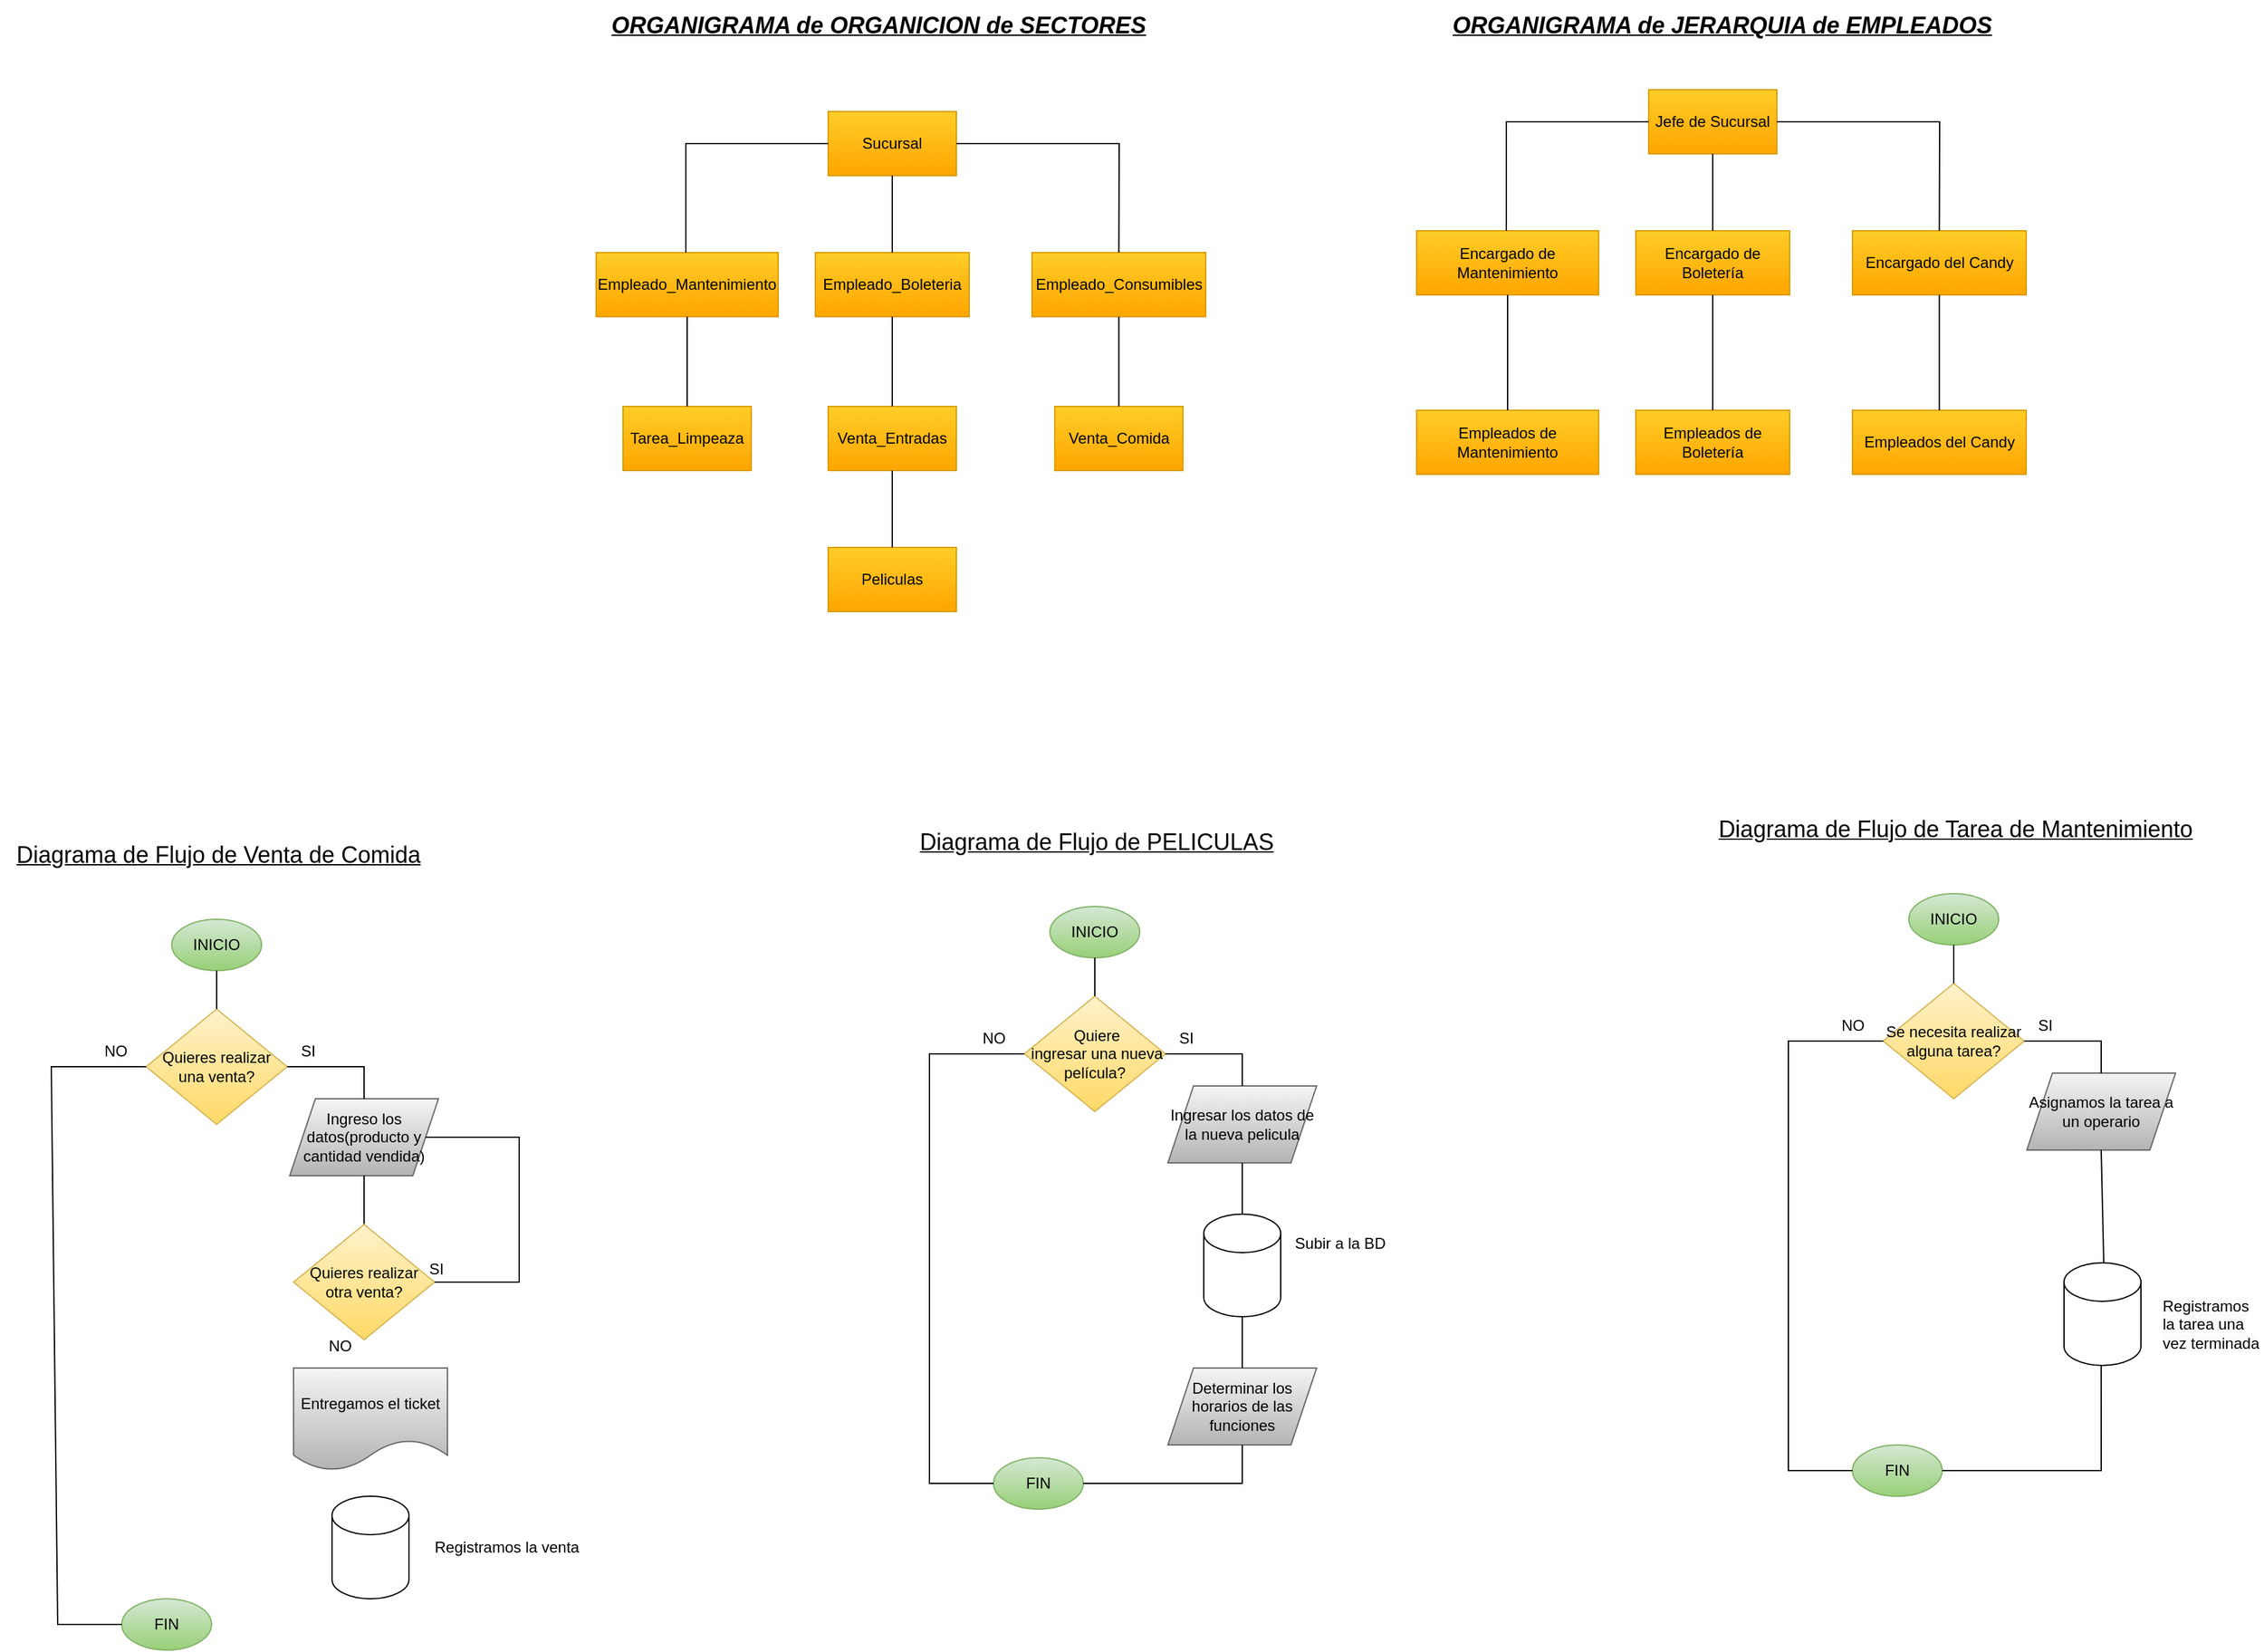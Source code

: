 <mxfile version="24.8.4">
  <diagram name="Página-1" id="1JRPIV7WGd91sIn-pRir">
    <mxGraphModel dx="1434" dy="323" grid="1" gridSize="10" guides="1" tooltips="1" connect="1" arrows="1" fold="1" page="1" pageScale="1" pageWidth="827" pageHeight="1169" math="0" shadow="0">
      <root>
        <mxCell id="0" />
        <mxCell id="1" parent="0" />
        <mxCell id="mKxBOqEnbxrsm3muFIDF-4" value="Empleado_Boleteria" style="rounded=0;whiteSpace=wrap;html=1;fillColor=#ffcd28;gradientColor=#ffa500;strokeColor=#d79b00;" parent="1" vertex="1">
          <mxGeometry x="231" y="430" width="120" height="50" as="geometry" />
        </mxCell>
        <mxCell id="mKxBOqEnbxrsm3muFIDF-5" value="Sucursal" style="rounded=0;whiteSpace=wrap;html=1;fillColor=#ffcd28;gradientColor=#ffa500;strokeColor=#d79b00;" parent="1" vertex="1">
          <mxGeometry x="241" y="320" width="100" height="50" as="geometry" />
        </mxCell>
        <mxCell id="mKxBOqEnbxrsm3muFIDF-6" value="Empleado_Consumibles" style="rounded=0;whiteSpace=wrap;html=1;fillColor=#ffcd28;gradientColor=#ffa500;strokeColor=#d79b00;" parent="1" vertex="1">
          <mxGeometry x="400" y="430" width="135.5" height="50" as="geometry" />
        </mxCell>
        <mxCell id="mKxBOqEnbxrsm3muFIDF-7" value="Empleado_Mantenimiento" style="rounded=0;whiteSpace=wrap;html=1;fillColor=#ffcd28;gradientColor=#ffa500;strokeColor=#d79b00;" parent="1" vertex="1">
          <mxGeometry x="60" y="430" width="142" height="50" as="geometry" />
        </mxCell>
        <mxCell id="mKxBOqEnbxrsm3muFIDF-9" value="Venta_Comida" style="rounded=0;whiteSpace=wrap;html=1;fillColor=#ffcd28;gradientColor=#ffa500;strokeColor=#d79b00;" parent="1" vertex="1">
          <mxGeometry x="417.75" y="550" width="100" height="50" as="geometry" />
        </mxCell>
        <mxCell id="mKxBOqEnbxrsm3muFIDF-10" value="Venta_Entradas" style="rounded=0;whiteSpace=wrap;html=1;fillColor=#ffcd28;gradientColor=#ffa500;strokeColor=#d79b00;" parent="1" vertex="1">
          <mxGeometry x="241" y="550" width="100" height="50" as="geometry" />
        </mxCell>
        <mxCell id="mKxBOqEnbxrsm3muFIDF-11" value="Tarea_Limpeaza" style="rounded=0;whiteSpace=wrap;html=1;fillColor=#ffcd28;gradientColor=#ffa500;strokeColor=#d79b00;" parent="1" vertex="1">
          <mxGeometry x="81" y="550" width="100" height="50" as="geometry" />
        </mxCell>
        <mxCell id="mKxBOqEnbxrsm3muFIDF-12" value="Peliculas" style="rounded=0;whiteSpace=wrap;html=1;fillColor=#ffcd28;gradientColor=#ffa500;strokeColor=#d79b00;" parent="1" vertex="1">
          <mxGeometry x="241" y="660" width="100" height="50" as="geometry" />
        </mxCell>
        <mxCell id="mKxBOqEnbxrsm3muFIDF-18" value="" style="endArrow=none;html=1;rounded=0;entryX=0;entryY=0.5;entryDx=0;entryDy=0;" parent="1" target="mKxBOqEnbxrsm3muFIDF-5" edge="1">
          <mxGeometry width="50" height="50" relative="1" as="geometry">
            <mxPoint x="130" y="430" as="sourcePoint" />
            <mxPoint x="170" y="320" as="targetPoint" />
            <Array as="points">
              <mxPoint x="130" y="345" />
            </Array>
          </mxGeometry>
        </mxCell>
        <mxCell id="mKxBOqEnbxrsm3muFIDF-19" value="" style="endArrow=none;html=1;rounded=0;entryX=1;entryY=0.5;entryDx=0;entryDy=0;exitX=0.5;exitY=0;exitDx=0;exitDy=0;" parent="1" source="mKxBOqEnbxrsm3muFIDF-6" target="mKxBOqEnbxrsm3muFIDF-5" edge="1">
          <mxGeometry width="50" height="50" relative="1" as="geometry">
            <mxPoint x="460" y="400" as="sourcePoint" />
            <mxPoint x="510" y="350" as="targetPoint" />
            <Array as="points">
              <mxPoint x="468" y="345" />
            </Array>
          </mxGeometry>
        </mxCell>
        <mxCell id="mKxBOqEnbxrsm3muFIDF-20" value="" style="endArrow=none;html=1;rounded=0;entryX=0.5;entryY=1;entryDx=0;entryDy=0;exitX=0.5;exitY=0;exitDx=0;exitDy=0;" parent="1" source="mKxBOqEnbxrsm3muFIDF-4" target="mKxBOqEnbxrsm3muFIDF-5" edge="1">
          <mxGeometry width="50" height="50" relative="1" as="geometry">
            <mxPoint x="180" y="580" as="sourcePoint" />
            <mxPoint x="230" y="530" as="targetPoint" />
          </mxGeometry>
        </mxCell>
        <mxCell id="mKxBOqEnbxrsm3muFIDF-21" value="" style="endArrow=none;html=1;rounded=0;entryX=0.5;entryY=1;entryDx=0;entryDy=0;exitX=0.5;exitY=0;exitDx=0;exitDy=0;" parent="1" source="mKxBOqEnbxrsm3muFIDF-11" target="mKxBOqEnbxrsm3muFIDF-7" edge="1">
          <mxGeometry width="50" height="50" relative="1" as="geometry">
            <mxPoint x="40" y="570" as="sourcePoint" />
            <mxPoint x="90" y="520" as="targetPoint" />
          </mxGeometry>
        </mxCell>
        <mxCell id="mKxBOqEnbxrsm3muFIDF-22" value="" style="endArrow=none;html=1;rounded=0;entryX=0.5;entryY=1;entryDx=0;entryDy=0;exitX=0.5;exitY=0;exitDx=0;exitDy=0;" parent="1" source="mKxBOqEnbxrsm3muFIDF-10" target="mKxBOqEnbxrsm3muFIDF-4" edge="1">
          <mxGeometry width="50" height="50" relative="1" as="geometry">
            <mxPoint x="160" y="700" as="sourcePoint" />
            <mxPoint x="210" y="650" as="targetPoint" />
          </mxGeometry>
        </mxCell>
        <mxCell id="mKxBOqEnbxrsm3muFIDF-23" value="" style="endArrow=none;html=1;rounded=0;entryX=0.5;entryY=1;entryDx=0;entryDy=0;exitX=0.5;exitY=0;exitDx=0;exitDy=0;" parent="1" source="mKxBOqEnbxrsm3muFIDF-9" target="mKxBOqEnbxrsm3muFIDF-6" edge="1">
          <mxGeometry width="50" height="50" relative="1" as="geometry">
            <mxPoint x="380" y="570" as="sourcePoint" />
            <mxPoint x="430" y="520" as="targetPoint" />
          </mxGeometry>
        </mxCell>
        <mxCell id="mKxBOqEnbxrsm3muFIDF-24" value="" style="endArrow=none;html=1;rounded=0;entryX=0.5;entryY=1;entryDx=0;entryDy=0;exitX=0.5;exitY=0;exitDx=0;exitDy=0;" parent="1" source="mKxBOqEnbxrsm3muFIDF-12" target="mKxBOqEnbxrsm3muFIDF-10" edge="1">
          <mxGeometry width="50" height="50" relative="1" as="geometry">
            <mxPoint x="90" y="710" as="sourcePoint" />
            <mxPoint x="140" y="660" as="targetPoint" />
          </mxGeometry>
        </mxCell>
        <mxCell id="mKxBOqEnbxrsm3muFIDF-25" value="Encargado de Boletería" style="rounded=0;whiteSpace=wrap;html=1;fillColor=#ffcd28;gradientColor=#ffa500;strokeColor=#d79b00;" parent="1" vertex="1">
          <mxGeometry x="871" y="413" width="120" height="50" as="geometry" />
        </mxCell>
        <mxCell id="mKxBOqEnbxrsm3muFIDF-26" value="Jefe de Sucursal" style="rounded=0;whiteSpace=wrap;html=1;fillColor=#ffcd28;gradientColor=#ffa500;strokeColor=#d79b00;" parent="1" vertex="1">
          <mxGeometry x="881" y="303" width="100" height="50" as="geometry" />
        </mxCell>
        <mxCell id="mKxBOqEnbxrsm3muFIDF-27" value="Encargado del Candy" style="rounded=0;whiteSpace=wrap;html=1;fillColor=#ffcd28;gradientColor=#ffa500;strokeColor=#d79b00;" parent="1" vertex="1">
          <mxGeometry x="1040" y="413" width="135.5" height="50" as="geometry" />
        </mxCell>
        <mxCell id="mKxBOqEnbxrsm3muFIDF-28" value="Encargado de Mantenimiento" style="rounded=0;whiteSpace=wrap;html=1;fillColor=#ffcd28;gradientColor=#ffa500;strokeColor=#d79b00;" parent="1" vertex="1">
          <mxGeometry x="700" y="413" width="142" height="50" as="geometry" />
        </mxCell>
        <mxCell id="mKxBOqEnbxrsm3muFIDF-29" value="" style="endArrow=none;html=1;rounded=0;entryX=0;entryY=0.5;entryDx=0;entryDy=0;" parent="1" target="mKxBOqEnbxrsm3muFIDF-26" edge="1">
          <mxGeometry width="50" height="50" relative="1" as="geometry">
            <mxPoint x="770" y="413" as="sourcePoint" />
            <mxPoint x="810" y="303" as="targetPoint" />
            <Array as="points">
              <mxPoint x="770" y="328" />
            </Array>
          </mxGeometry>
        </mxCell>
        <mxCell id="mKxBOqEnbxrsm3muFIDF-30" value="" style="endArrow=none;html=1;rounded=0;entryX=1;entryY=0.5;entryDx=0;entryDy=0;exitX=0.5;exitY=0;exitDx=0;exitDy=0;" parent="1" source="mKxBOqEnbxrsm3muFIDF-27" target="mKxBOqEnbxrsm3muFIDF-26" edge="1">
          <mxGeometry width="50" height="50" relative="1" as="geometry">
            <mxPoint x="1100" y="383" as="sourcePoint" />
            <mxPoint x="1150" y="333" as="targetPoint" />
            <Array as="points">
              <mxPoint x="1108" y="328" />
            </Array>
          </mxGeometry>
        </mxCell>
        <mxCell id="mKxBOqEnbxrsm3muFIDF-31" value="" style="endArrow=none;html=1;rounded=0;entryX=0.5;entryY=1;entryDx=0;entryDy=0;exitX=0.5;exitY=0;exitDx=0;exitDy=0;" parent="1" source="mKxBOqEnbxrsm3muFIDF-25" target="mKxBOqEnbxrsm3muFIDF-26" edge="1">
          <mxGeometry width="50" height="50" relative="1" as="geometry">
            <mxPoint x="820" y="563" as="sourcePoint" />
            <mxPoint x="870" y="513" as="targetPoint" />
          </mxGeometry>
        </mxCell>
        <mxCell id="mKxBOqEnbxrsm3muFIDF-32" value="&lt;font style=&quot;font-size: 18px;&quot;&gt;&lt;b&gt;&lt;i&gt;&lt;u&gt;ORGANIGRAMA de ORGANICION de SECTORES&lt;/u&gt;&lt;/i&gt;&lt;/b&gt;&lt;/font&gt;" style="text;html=1;align=center;verticalAlign=middle;resizable=0;points=[];autosize=1;strokeColor=none;fillColor=none;" parent="1" vertex="1">
          <mxGeometry x="60" y="233" width="440" height="40" as="geometry" />
        </mxCell>
        <mxCell id="mKxBOqEnbxrsm3muFIDF-33" value="&lt;font style=&quot;font-size: 18px;&quot;&gt;&lt;b&gt;&lt;i&gt;&lt;u&gt;ORGANIGRAMA de JERARQUIA de EMPLEADOS&lt;/u&gt;&lt;/i&gt;&lt;/b&gt;&lt;/font&gt;" style="text;html=1;align=center;verticalAlign=middle;resizable=0;points=[];autosize=1;strokeColor=none;fillColor=none;" parent="1" vertex="1">
          <mxGeometry x="717.75" y="233" width="440" height="40" as="geometry" />
        </mxCell>
        <mxCell id="mKxBOqEnbxrsm3muFIDF-34" value="Empleados de Boletería" style="rounded=0;whiteSpace=wrap;html=1;fillColor=#ffcd28;gradientColor=#ffa500;strokeColor=#d79b00;" parent="1" vertex="1">
          <mxGeometry x="871" y="553" width="120" height="50" as="geometry" />
        </mxCell>
        <mxCell id="mKxBOqEnbxrsm3muFIDF-35" value="Empleados del Candy" style="rounded=0;whiteSpace=wrap;html=1;fillColor=#ffcd28;gradientColor=#ffa500;strokeColor=#d79b00;" parent="1" vertex="1">
          <mxGeometry x="1040" y="553" width="135.5" height="50" as="geometry" />
        </mxCell>
        <mxCell id="mKxBOqEnbxrsm3muFIDF-36" value="Empleados de Mantenimiento" style="rounded=0;whiteSpace=wrap;html=1;fillColor=#ffcd28;gradientColor=#ffa500;strokeColor=#d79b00;" parent="1" vertex="1">
          <mxGeometry x="700" y="553" width="142" height="50" as="geometry" />
        </mxCell>
        <mxCell id="mKxBOqEnbxrsm3muFIDF-37" value="" style="endArrow=none;html=1;rounded=0;entryX=0.5;entryY=1;entryDx=0;entryDy=0;exitX=0.5;exitY=0;exitDx=0;exitDy=0;" parent="1" source="mKxBOqEnbxrsm3muFIDF-36" target="mKxBOqEnbxrsm3muFIDF-28" edge="1">
          <mxGeometry width="50" height="50" relative="1" as="geometry">
            <mxPoint x="760" y="713" as="sourcePoint" />
            <mxPoint x="810" y="663" as="targetPoint" />
          </mxGeometry>
        </mxCell>
        <mxCell id="mKxBOqEnbxrsm3muFIDF-38" value="" style="endArrow=none;html=1;rounded=0;entryX=0.5;entryY=1;entryDx=0;entryDy=0;exitX=0.5;exitY=0;exitDx=0;exitDy=0;" parent="1" source="mKxBOqEnbxrsm3muFIDF-34" target="mKxBOqEnbxrsm3muFIDF-25" edge="1">
          <mxGeometry width="50" height="50" relative="1" as="geometry">
            <mxPoint x="850" y="703" as="sourcePoint" />
            <mxPoint x="900" y="653" as="targetPoint" />
          </mxGeometry>
        </mxCell>
        <mxCell id="mKxBOqEnbxrsm3muFIDF-39" value="" style="endArrow=none;html=1;rounded=0;entryX=0.5;entryY=1;entryDx=0;entryDy=0;exitX=0.5;exitY=0;exitDx=0;exitDy=0;" parent="1" source="mKxBOqEnbxrsm3muFIDF-35" target="mKxBOqEnbxrsm3muFIDF-27" edge="1">
          <mxGeometry width="50" height="50" relative="1" as="geometry">
            <mxPoint x="890" y="683" as="sourcePoint" />
            <mxPoint x="940" y="633" as="targetPoint" />
          </mxGeometry>
        </mxCell>
        <mxCell id="mKxBOqEnbxrsm3muFIDF-44" value="&lt;font style=&quot;font-size: 18px;&quot;&gt;&lt;u&gt;Diagrama de Flujo de PELICULAS&lt;/u&gt;&lt;/font&gt;" style="text;html=1;align=center;verticalAlign=middle;resizable=0;points=[];autosize=1;strokeColor=none;fillColor=none;" parent="1" vertex="1">
          <mxGeometry x="300" y="870" width="300" height="40" as="geometry" />
        </mxCell>
        <mxCell id="mKxBOqEnbxrsm3muFIDF-46" value="INICIO" style="ellipse;whiteSpace=wrap;html=1;fillColor=#d5e8d4;gradientColor=#97d077;strokeColor=#82b366;" parent="1" vertex="1">
          <mxGeometry x="414" y="940" width="70" height="40" as="geometry" />
        </mxCell>
        <mxCell id="mKxBOqEnbxrsm3muFIDF-48" value="&amp;nbsp;Quiere&lt;div&gt;&amp;nbsp;ingresar una nueva película?&lt;/div&gt;" style="rhombus;whiteSpace=wrap;html=1;fillColor=#fff2cc;gradientColor=#ffd966;strokeColor=#d6b656;" parent="1" vertex="1">
          <mxGeometry x="394" y="1010" width="110" height="90" as="geometry" />
        </mxCell>
        <mxCell id="mKxBOqEnbxrsm3muFIDF-49" value="" style="endArrow=none;html=1;rounded=0;entryX=0.5;entryY=1;entryDx=0;entryDy=0;exitX=0.5;exitY=0;exitDx=0;exitDy=0;" parent="1" source="mKxBOqEnbxrsm3muFIDF-48" target="mKxBOqEnbxrsm3muFIDF-46" edge="1">
          <mxGeometry width="50" height="50" relative="1" as="geometry">
            <mxPoint x="300" y="1050" as="sourcePoint" />
            <mxPoint x="350" y="1000" as="targetPoint" />
          </mxGeometry>
        </mxCell>
        <mxCell id="mKxBOqEnbxrsm3muFIDF-50" value="FIN" style="ellipse;whiteSpace=wrap;html=1;fillColor=#d5e8d4;gradientColor=#97d077;strokeColor=#82b366;" parent="1" vertex="1">
          <mxGeometry x="370" y="1370" width="70" height="40" as="geometry" />
        </mxCell>
        <mxCell id="mKxBOqEnbxrsm3muFIDF-51" value="" style="endArrow=none;html=1;rounded=0;entryX=0;entryY=0.5;entryDx=0;entryDy=0;exitX=0;exitY=0.5;exitDx=0;exitDy=0;" parent="1" source="mKxBOqEnbxrsm3muFIDF-50" target="mKxBOqEnbxrsm3muFIDF-48" edge="1">
          <mxGeometry width="50" height="50" relative="1" as="geometry">
            <mxPoint x="280" y="1160" as="sourcePoint" />
            <mxPoint x="330" y="1110" as="targetPoint" />
            <Array as="points">
              <mxPoint x="320" y="1390" />
              <mxPoint x="320" y="1055" />
            </Array>
          </mxGeometry>
        </mxCell>
        <mxCell id="mKxBOqEnbxrsm3muFIDF-52" value="NO" style="text;html=1;align=center;verticalAlign=middle;resizable=0;points=[];autosize=1;strokeColor=none;fillColor=none;" parent="1" vertex="1">
          <mxGeometry x="350" y="1028" width="40" height="30" as="geometry" />
        </mxCell>
        <mxCell id="mKxBOqEnbxrsm3muFIDF-53" value="SI" style="text;html=1;align=center;verticalAlign=middle;resizable=0;points=[];autosize=1;strokeColor=none;fillColor=none;" parent="1" vertex="1">
          <mxGeometry x="505" y="1028" width="30" height="30" as="geometry" />
        </mxCell>
        <mxCell id="mKxBOqEnbxrsm3muFIDF-54" value="Ingresar los datos de la nueva pelicula" style="shape=parallelogram;perimeter=parallelogramPerimeter;whiteSpace=wrap;html=1;fixedSize=1;fillColor=#f5f5f5;gradientColor=#b3b3b3;strokeColor=#666666;" parent="1" vertex="1">
          <mxGeometry x="506" y="1080" width="116" height="60" as="geometry" />
        </mxCell>
        <mxCell id="mKxBOqEnbxrsm3muFIDF-55" value="" style="endArrow=none;html=1;rounded=0;entryX=1;entryY=0.5;entryDx=0;entryDy=0;exitX=0.5;exitY=0;exitDx=0;exitDy=0;" parent="1" source="mKxBOqEnbxrsm3muFIDF-54" target="mKxBOqEnbxrsm3muFIDF-48" edge="1">
          <mxGeometry width="50" height="50" relative="1" as="geometry">
            <mxPoint x="430" y="1200" as="sourcePoint" />
            <mxPoint x="480" y="1150" as="targetPoint" />
            <Array as="points">
              <mxPoint x="564" y="1055" />
            </Array>
          </mxGeometry>
        </mxCell>
        <mxCell id="mKxBOqEnbxrsm3muFIDF-56" value="" style="shape=cylinder3;whiteSpace=wrap;html=1;boundedLbl=1;backgroundOutline=1;size=15;" parent="1" vertex="1">
          <mxGeometry x="534" y="1180" width="60" height="80" as="geometry" />
        </mxCell>
        <mxCell id="mKxBOqEnbxrsm3muFIDF-57" value="" style="endArrow=none;html=1;rounded=0;entryX=0.5;entryY=1;entryDx=0;entryDy=0;exitX=0.5;exitY=0;exitDx=0;exitDy=0;exitPerimeter=0;" parent="1" source="mKxBOqEnbxrsm3muFIDF-56" target="mKxBOqEnbxrsm3muFIDF-54" edge="1">
          <mxGeometry width="50" height="50" relative="1" as="geometry">
            <mxPoint x="380" y="1220" as="sourcePoint" />
            <mxPoint x="430" y="1170" as="targetPoint" />
          </mxGeometry>
        </mxCell>
        <mxCell id="mKxBOqEnbxrsm3muFIDF-58" value="Subir a la BD" style="text;html=1;align=center;verticalAlign=middle;resizable=0;points=[];autosize=1;strokeColor=none;fillColor=none;" parent="1" vertex="1">
          <mxGeometry x="595" y="1188" width="90" height="30" as="geometry" />
        </mxCell>
        <mxCell id="sJNiZ4G0sUL0nCUFBQ3V-1" value="Determinar los horarios de las funciones" style="shape=parallelogram;perimeter=parallelogramPerimeter;whiteSpace=wrap;html=1;fixedSize=1;fillColor=#f5f5f5;gradientColor=#b3b3b3;strokeColor=#666666;" parent="1" vertex="1">
          <mxGeometry x="506" y="1300" width="116" height="60" as="geometry" />
        </mxCell>
        <mxCell id="sJNiZ4G0sUL0nCUFBQ3V-2" value="" style="endArrow=none;html=1;rounded=0;entryX=0.5;entryY=1;entryDx=0;entryDy=0;entryPerimeter=0;exitX=0.5;exitY=0;exitDx=0;exitDy=0;" parent="1" source="sJNiZ4G0sUL0nCUFBQ3V-1" target="mKxBOqEnbxrsm3muFIDF-56" edge="1">
          <mxGeometry width="50" height="50" relative="1" as="geometry">
            <mxPoint x="410" y="1320" as="sourcePoint" />
            <mxPoint x="460" y="1270" as="targetPoint" />
          </mxGeometry>
        </mxCell>
        <mxCell id="sJNiZ4G0sUL0nCUFBQ3V-3" value="" style="endArrow=none;html=1;rounded=0;entryX=0.5;entryY=1;entryDx=0;entryDy=0;exitX=1;exitY=0.5;exitDx=0;exitDy=0;" parent="1" source="mKxBOqEnbxrsm3muFIDF-50" target="sJNiZ4G0sUL0nCUFBQ3V-1" edge="1">
          <mxGeometry width="50" height="50" relative="1" as="geometry">
            <mxPoint x="490" y="1490" as="sourcePoint" />
            <mxPoint x="540" y="1440" as="targetPoint" />
            <Array as="points">
              <mxPoint x="564" y="1390" />
            </Array>
          </mxGeometry>
        </mxCell>
        <mxCell id="5BYPhWz-IlU3PaMKEk_R-2" value="&lt;font style=&quot;font-size: 18px;&quot;&gt;&lt;u&gt;Diagrama de Flujo de Tarea de Mantenimiento&lt;/u&gt;&lt;/font&gt;" style="text;html=1;align=center;verticalAlign=middle;resizable=0;points=[];autosize=1;strokeColor=none;fillColor=none;" vertex="1" parent="1">
          <mxGeometry x="925" y="860" width="390" height="40" as="geometry" />
        </mxCell>
        <mxCell id="5BYPhWz-IlU3PaMKEk_R-3" value="INICIO" style="ellipse;whiteSpace=wrap;html=1;fillColor=#d5e8d4;gradientColor=#97d077;strokeColor=#82b366;" vertex="1" parent="1">
          <mxGeometry x="1084" y="930" width="70" height="40" as="geometry" />
        </mxCell>
        <mxCell id="5BYPhWz-IlU3PaMKEk_R-4" value="Se necesita realizar alguna tarea?" style="rhombus;whiteSpace=wrap;html=1;fillColor=#fff2cc;gradientColor=#ffd966;strokeColor=#d6b656;" vertex="1" parent="1">
          <mxGeometry x="1064" y="1000" width="110" height="90" as="geometry" />
        </mxCell>
        <mxCell id="5BYPhWz-IlU3PaMKEk_R-5" value="" style="endArrow=none;html=1;rounded=0;entryX=0.5;entryY=1;entryDx=0;entryDy=0;exitX=0.5;exitY=0;exitDx=0;exitDy=0;" edge="1" parent="1" source="5BYPhWz-IlU3PaMKEk_R-4" target="5BYPhWz-IlU3PaMKEk_R-3">
          <mxGeometry width="50" height="50" relative="1" as="geometry">
            <mxPoint x="970" y="1040" as="sourcePoint" />
            <mxPoint x="1020" y="990" as="targetPoint" />
          </mxGeometry>
        </mxCell>
        <mxCell id="5BYPhWz-IlU3PaMKEk_R-6" value="FIN" style="ellipse;whiteSpace=wrap;html=1;fillColor=#d5e8d4;gradientColor=#97d077;strokeColor=#82b366;" vertex="1" parent="1">
          <mxGeometry x="1040" y="1360" width="70" height="40" as="geometry" />
        </mxCell>
        <mxCell id="5BYPhWz-IlU3PaMKEk_R-7" value="" style="endArrow=none;html=1;rounded=0;entryX=0;entryY=0.5;entryDx=0;entryDy=0;exitX=0;exitY=0.5;exitDx=0;exitDy=0;" edge="1" parent="1" source="5BYPhWz-IlU3PaMKEk_R-6" target="5BYPhWz-IlU3PaMKEk_R-4">
          <mxGeometry width="50" height="50" relative="1" as="geometry">
            <mxPoint x="950" y="1150" as="sourcePoint" />
            <mxPoint x="1000" y="1100" as="targetPoint" />
            <Array as="points">
              <mxPoint x="990" y="1380" />
              <mxPoint x="990" y="1045" />
            </Array>
          </mxGeometry>
        </mxCell>
        <mxCell id="5BYPhWz-IlU3PaMKEk_R-8" value="NO" style="text;html=1;align=center;verticalAlign=middle;resizable=0;points=[];autosize=1;strokeColor=none;fillColor=none;" vertex="1" parent="1">
          <mxGeometry x="1020" y="1018" width="40" height="30" as="geometry" />
        </mxCell>
        <mxCell id="5BYPhWz-IlU3PaMKEk_R-9" value="SI" style="text;html=1;align=center;verticalAlign=middle;resizable=0;points=[];autosize=1;strokeColor=none;fillColor=none;" vertex="1" parent="1">
          <mxGeometry x="1175" y="1018" width="30" height="30" as="geometry" />
        </mxCell>
        <mxCell id="5BYPhWz-IlU3PaMKEk_R-10" value="&lt;div style=&quot;&quot;&gt;&lt;span style=&quot;background-color: initial;&quot;&gt;Asignamos la tarea a un operario&lt;/span&gt;&lt;/div&gt;" style="shape=parallelogram;perimeter=parallelogramPerimeter;whiteSpace=wrap;html=1;fixedSize=1;fillColor=#f5f5f5;gradientColor=#b3b3b3;strokeColor=#666666;align=center;" vertex="1" parent="1">
          <mxGeometry x="1176" y="1070" width="116" height="60" as="geometry" />
        </mxCell>
        <mxCell id="5BYPhWz-IlU3PaMKEk_R-11" value="" style="endArrow=none;html=1;rounded=0;entryX=1;entryY=0.5;entryDx=0;entryDy=0;exitX=0.5;exitY=0;exitDx=0;exitDy=0;" edge="1" parent="1" source="5BYPhWz-IlU3PaMKEk_R-10" target="5BYPhWz-IlU3PaMKEk_R-4">
          <mxGeometry width="50" height="50" relative="1" as="geometry">
            <mxPoint x="1100" y="1190" as="sourcePoint" />
            <mxPoint x="1150" y="1140" as="targetPoint" />
            <Array as="points">
              <mxPoint x="1234" y="1045" />
            </Array>
          </mxGeometry>
        </mxCell>
        <mxCell id="5BYPhWz-IlU3PaMKEk_R-13" value="" style="endArrow=none;html=1;rounded=0;entryX=0.5;entryY=1;entryDx=0;entryDy=0;exitX=0.5;exitY=0;exitDx=0;exitDy=0;" edge="1" parent="1" target="5BYPhWz-IlU3PaMKEk_R-10">
          <mxGeometry width="50" height="50" relative="1" as="geometry">
            <mxPoint x="1236.0" y="1218.0" as="sourcePoint" />
            <mxPoint x="1100" y="1160" as="targetPoint" />
          </mxGeometry>
        </mxCell>
        <mxCell id="5BYPhWz-IlU3PaMKEk_R-17" value="" style="endArrow=none;html=1;rounded=0;entryX=0.483;entryY=0.775;entryDx=0;entryDy=0;exitX=1;exitY=0.5;exitDx=0;exitDy=0;entryPerimeter=0;" edge="1" parent="1" source="5BYPhWz-IlU3PaMKEk_R-6">
          <mxGeometry width="50" height="50" relative="1" as="geometry">
            <mxPoint x="1160" y="1480" as="sourcePoint" />
            <mxPoint x="1233.96" y="1280" as="targetPoint" />
            <Array as="points">
              <mxPoint x="1234" y="1380" />
            </Array>
          </mxGeometry>
        </mxCell>
        <mxCell id="5BYPhWz-IlU3PaMKEk_R-20" value="" style="shape=cylinder3;whiteSpace=wrap;html=1;boundedLbl=1;backgroundOutline=1;size=15;" vertex="1" parent="1">
          <mxGeometry x="1205" y="1218" width="60" height="80" as="geometry" />
        </mxCell>
        <mxCell id="5BYPhWz-IlU3PaMKEk_R-21" value="&lt;span style=&quot;color: rgb(0, 0, 0); font-family: Helvetica; font-size: 12px; font-style: normal; font-variant-ligatures: normal; font-variant-caps: normal; font-weight: 400; letter-spacing: normal; orphans: 2; text-align: center; text-indent: 0px; text-transform: none; widows: 2; word-spacing: 0px; -webkit-text-stroke-width: 0px; white-space: normal; background-color: rgb(251, 251, 251); text-decoration-thickness: initial; text-decoration-style: initial; text-decoration-color: initial; display: inline !important; float: none;&quot;&gt;Registramos la tarea una vez terminada&lt;/span&gt;" style="text;whiteSpace=wrap;html=1;" vertex="1" parent="1">
          <mxGeometry x="1280" y="1238" width="80" height="40" as="geometry" />
        </mxCell>
        <mxCell id="5BYPhWz-IlU3PaMKEk_R-22" value="&lt;font style=&quot;font-size: 18px;&quot;&gt;&lt;u&gt;Diagrama de Flujo de Venta de Comida&lt;/u&gt;&lt;/font&gt;" style="text;html=1;align=center;verticalAlign=middle;resizable=0;points=[];autosize=1;strokeColor=none;fillColor=none;" vertex="1" parent="1">
          <mxGeometry x="-405" y="880" width="340" height="40" as="geometry" />
        </mxCell>
        <mxCell id="5BYPhWz-IlU3PaMKEk_R-23" value="INICIO" style="ellipse;whiteSpace=wrap;html=1;fillColor=#d5e8d4;gradientColor=#97d077;strokeColor=#82b366;" vertex="1" parent="1">
          <mxGeometry x="-271" y="950" width="70" height="40" as="geometry" />
        </mxCell>
        <mxCell id="5BYPhWz-IlU3PaMKEk_R-24" value="Quieres realizar una venta?" style="rhombus;whiteSpace=wrap;html=1;fillColor=#fff2cc;gradientColor=#ffd966;strokeColor=#d6b656;" vertex="1" parent="1">
          <mxGeometry x="-291" y="1020" width="110" height="90" as="geometry" />
        </mxCell>
        <mxCell id="5BYPhWz-IlU3PaMKEk_R-25" value="" style="endArrow=none;html=1;rounded=0;entryX=0.5;entryY=1;entryDx=0;entryDy=0;exitX=0.5;exitY=0;exitDx=0;exitDy=0;" edge="1" parent="1" source="5BYPhWz-IlU3PaMKEk_R-24" target="5BYPhWz-IlU3PaMKEk_R-23">
          <mxGeometry width="50" height="50" relative="1" as="geometry">
            <mxPoint x="-385" y="1060" as="sourcePoint" />
            <mxPoint x="-335" y="1010" as="targetPoint" />
          </mxGeometry>
        </mxCell>
        <mxCell id="5BYPhWz-IlU3PaMKEk_R-26" value="FIN" style="ellipse;whiteSpace=wrap;html=1;fillColor=#d5e8d4;gradientColor=#97d077;strokeColor=#82b366;" vertex="1" parent="1">
          <mxGeometry x="-310" y="1480" width="70" height="40" as="geometry" />
        </mxCell>
        <mxCell id="5BYPhWz-IlU3PaMKEk_R-27" value="" style="endArrow=none;html=1;rounded=0;entryX=0;entryY=0.5;entryDx=0;entryDy=0;exitX=0;exitY=0.5;exitDx=0;exitDy=0;" edge="1" parent="1" source="5BYPhWz-IlU3PaMKEk_R-26" target="5BYPhWz-IlU3PaMKEk_R-24">
          <mxGeometry width="50" height="50" relative="1" as="geometry">
            <mxPoint x="-405" y="1170" as="sourcePoint" />
            <mxPoint x="-355" y="1120" as="targetPoint" />
            <Array as="points">
              <mxPoint x="-360" y="1500" />
              <mxPoint x="-365" y="1065" />
            </Array>
          </mxGeometry>
        </mxCell>
        <mxCell id="5BYPhWz-IlU3PaMKEk_R-28" value="NO" style="text;html=1;align=center;verticalAlign=middle;resizable=0;points=[];autosize=1;strokeColor=none;fillColor=none;" vertex="1" parent="1">
          <mxGeometry x="-335" y="1038" width="40" height="30" as="geometry" />
        </mxCell>
        <mxCell id="5BYPhWz-IlU3PaMKEk_R-29" value="SI" style="text;html=1;align=center;verticalAlign=middle;resizable=0;points=[];autosize=1;strokeColor=none;fillColor=none;" vertex="1" parent="1">
          <mxGeometry x="-180" y="1038" width="30" height="30" as="geometry" />
        </mxCell>
        <mxCell id="5BYPhWz-IlU3PaMKEk_R-30" value="Ingreso los datos(producto y cantidad vendida)" style="shape=parallelogram;perimeter=parallelogramPerimeter;whiteSpace=wrap;html=1;fixedSize=1;fillColor=#f5f5f5;gradientColor=#b3b3b3;strokeColor=#666666;" vertex="1" parent="1">
          <mxGeometry x="-179" y="1090" width="116" height="60" as="geometry" />
        </mxCell>
        <mxCell id="5BYPhWz-IlU3PaMKEk_R-31" value="" style="endArrow=none;html=1;rounded=0;entryX=1;entryY=0.5;entryDx=0;entryDy=0;exitX=0.5;exitY=0;exitDx=0;exitDy=0;" edge="1" parent="1" source="5BYPhWz-IlU3PaMKEk_R-30" target="5BYPhWz-IlU3PaMKEk_R-24">
          <mxGeometry width="50" height="50" relative="1" as="geometry">
            <mxPoint x="-255" y="1210" as="sourcePoint" />
            <mxPoint x="-205" y="1160" as="targetPoint" />
            <Array as="points">
              <mxPoint x="-121" y="1065" />
            </Array>
          </mxGeometry>
        </mxCell>
        <mxCell id="5BYPhWz-IlU3PaMKEk_R-33" value="" style="endArrow=none;html=1;rounded=0;entryX=0.5;entryY=1;entryDx=0;entryDy=0;exitX=0.5;exitY=0;exitDx=0;exitDy=0;exitPerimeter=0;" edge="1" parent="1" target="5BYPhWz-IlU3PaMKEk_R-30">
          <mxGeometry width="50" height="50" relative="1" as="geometry">
            <mxPoint x="-121" y="1190" as="sourcePoint" />
            <mxPoint x="-255" y="1180" as="targetPoint" />
          </mxGeometry>
        </mxCell>
        <mxCell id="5BYPhWz-IlU3PaMKEk_R-39" value="Quieres realizar otra &lt;span style=&quot;background-color: initial;&quot;&gt;venta?&lt;/span&gt;" style="rhombus;whiteSpace=wrap;html=1;fillColor=#fff2cc;gradientColor=#ffd966;strokeColor=#d6b656;" vertex="1" parent="1">
          <mxGeometry x="-176" y="1188" width="110" height="90" as="geometry" />
        </mxCell>
        <mxCell id="5BYPhWz-IlU3PaMKEk_R-40" value="NO" style="text;html=1;align=center;verticalAlign=middle;resizable=0;points=[];autosize=1;strokeColor=none;fillColor=none;" vertex="1" parent="1">
          <mxGeometry x="-160" y="1268" width="40" height="30" as="geometry" />
        </mxCell>
        <mxCell id="5BYPhWz-IlU3PaMKEk_R-41" value="SI" style="text;html=1;align=center;verticalAlign=middle;resizable=0;points=[];autosize=1;strokeColor=none;fillColor=none;" vertex="1" parent="1">
          <mxGeometry x="-80" y="1208" width="30" height="30" as="geometry" />
        </mxCell>
        <mxCell id="5BYPhWz-IlU3PaMKEk_R-42" value="" style="endArrow=none;html=1;rounded=0;exitX=1;exitY=0.5;exitDx=0;exitDy=0;entryX=1;entryY=0.5;entryDx=0;entryDy=0;" edge="1" parent="1" source="5BYPhWz-IlU3PaMKEk_R-39" target="5BYPhWz-IlU3PaMKEk_R-30">
          <mxGeometry width="50" height="50" relative="1" as="geometry">
            <mxPoint x="-50" y="1290" as="sourcePoint" />
            <mxPoint y="1220" as="targetPoint" />
            <Array as="points">
              <mxPoint y="1233" />
              <mxPoint y="1120" />
            </Array>
          </mxGeometry>
        </mxCell>
        <mxCell id="5BYPhWz-IlU3PaMKEk_R-43" value="Entregamos el ticket" style="shape=document;whiteSpace=wrap;html=1;boundedLbl=1;fillColor=#f5f5f5;gradientColor=#b3b3b3;strokeColor=#666666;" vertex="1" parent="1">
          <mxGeometry x="-176" y="1300" width="120" height="80" as="geometry" />
        </mxCell>
        <mxCell id="5BYPhWz-IlU3PaMKEk_R-44" value="" style="shape=cylinder3;whiteSpace=wrap;html=1;boundedLbl=1;backgroundOutline=1;size=15;" vertex="1" parent="1">
          <mxGeometry x="-146" y="1400" width="60" height="80" as="geometry" />
        </mxCell>
        <mxCell id="5BYPhWz-IlU3PaMKEk_R-46" value="Registramos la venta" style="text;html=1;align=center;verticalAlign=middle;resizable=0;points=[];autosize=1;strokeColor=none;fillColor=none;" vertex="1" parent="1">
          <mxGeometry x="-80" y="1425" width="140" height="30" as="geometry" />
        </mxCell>
      </root>
    </mxGraphModel>
  </diagram>
</mxfile>
